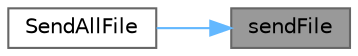 digraph "sendFile"
{
 // LATEX_PDF_SIZE
  bgcolor="transparent";
  edge [fontname=Helvetica,fontsize=10,labelfontname=Helvetica,labelfontsize=10];
  node [fontname=Helvetica,fontsize=10,shape=box,height=0.2,width=0.4];
  rankdir="RL";
  Node1 [id="Node000001",label="sendFile",height=0.2,width=0.4,color="gray40", fillcolor="grey60", style="filled", fontcolor="black",tooltip="给指定客户端发送文件(注意点：在网络中使用时一定要设置isExcludeUserInputEvents为false,这个参数是在界面中做防假卡死的)"];
  Node1 -> Node2 [id="edge1_Node000001_Node000002",dir="back",color="steelblue1",style="solid",tooltip=" "];
  Node2 [id="Node000002",label="SendAllFile",height=0.2,width=0.4,color="grey40", fillcolor="white", style="filled",URL="$class_c_web_socket_server.html#afdf3899bc46d84bee250670c03db73f1",tooltip="给所有客户端发送文件"];
}
